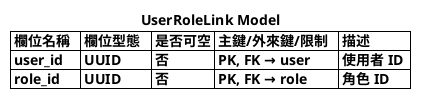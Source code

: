 @startuml
title
  UserRoleLink Model
  |= 欄位名稱   |= 欄位型態   |= 是否可空 | 主鍵/外來鍵/限制   |= 描述       |
  | user_id    | UUID        | 否       | PK, FK → user     | 使用者 ID  |
  | role_id    | UUID        | 否       | PK, FK → role     | 角色 ID    |
end title
@enduml
